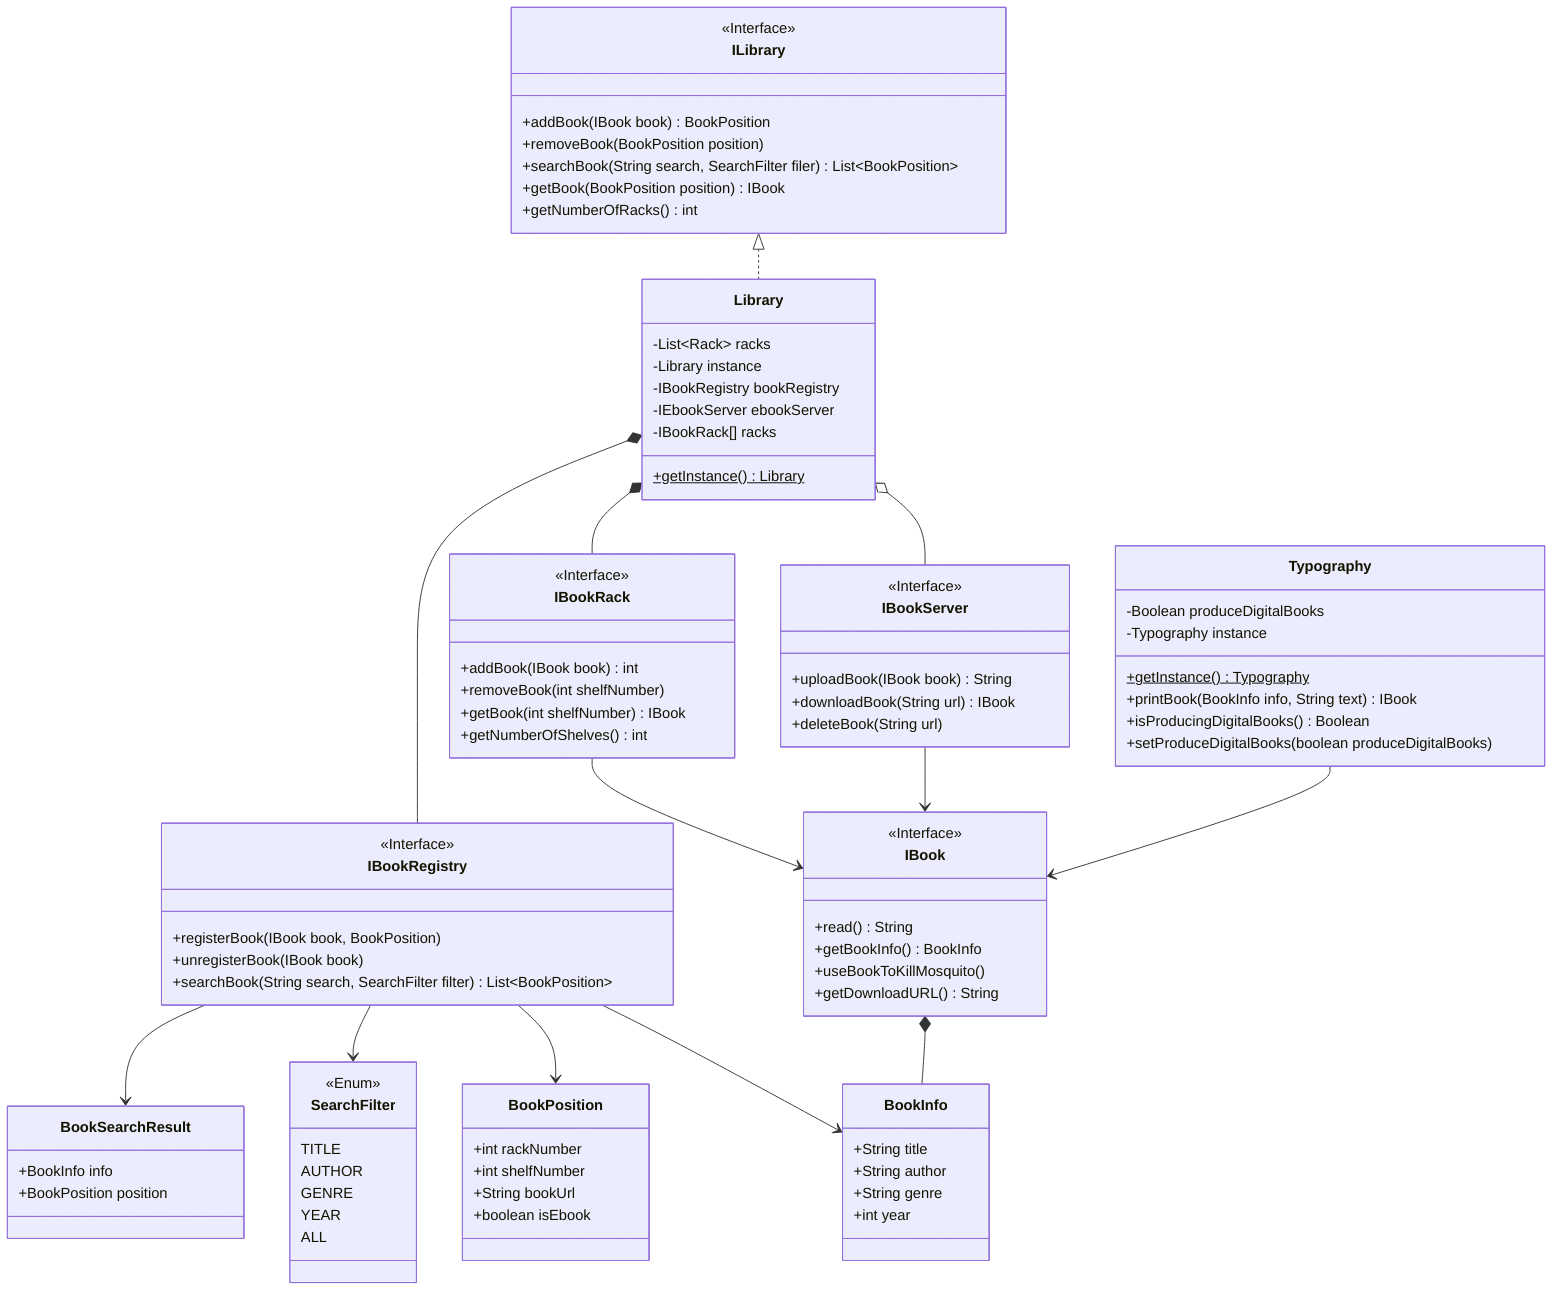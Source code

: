 classDiagram

class IBook {
    <<Interface>>
    +read() String
    +getBookInfo() BookInfo
    +useBookToKillMosquito()
    +getDownloadURL() String
}

class Typography {
    -Boolean produceDigitalBooks
    -Typography instance
    +getInstance()$ Typography
    +printBook(BookInfo info, String text) IBook
    +isProducingDigitalBooks() Boolean
    +setProduceDigitalBooks(boolean produceDigitalBooks)
}

class BookInfo {
    +String title
    +String author
    +String genre
    +int year
}

class ILibrary {
    <<Interface>>
    +addBook(IBook book) BookPosition
    +removeBook(BookPosition position)
    +searchBook(String search, SearchFilter filer) List~BookPosition~
    +getBook(BookPosition position) IBook
    +getNumberOfRacks() int
}

class Library {
    -List~Rack~ racks
    -Library instance
    -IBookRegistry bookRegistry
    -IEbookServer ebookServer
    -IBookRack[] racks
    +getInstance()$ Library
}

class IBookRegistry {
    <<Interface>>
    +registerBook(IBook book, BookPosition)
    +unregisterBook(IBook book)
    +searchBook(String search, SearchFilter filter) List~BookPosition~
}

class BookPosition {
    +int rackNumber
    +int shelfNumber
    +String bookUrl
    +boolean isEbook
}

class BookSearchResult {
    +BookInfo info
    +BookPosition position
}

class SearchFilter {
    <<Enum>>
    TITLE
    AUTHOR
    GENRE
    YEAR
    ALL
}

class IBookRack {
    <<Interface>>
    +addBook(IBook book) int
    +removeBook(int shelfNumber)
    +getBook(int shelfNumber) IBook
    +getNumberOfShelves() int
}

class IBookServer {
    <<Interface>>
    +uploadBook(IBook book) String
    +downloadBook(String url) IBook
    +deleteBook(String url)
}

Typography --> IBook
IBook *-- BookInfo

ILibrary <|.. Library

Library *-- IBookRegistry
Library *-- IBookRack
Library o-- IBookServer

IBookRegistry --> BookSearchResult
IBookRegistry --> SearchFilter

IBookServer --> IBook
IBookRack --> IBook
IBookRegistry --> BookPosition
IBookRegistry --> BookInfo